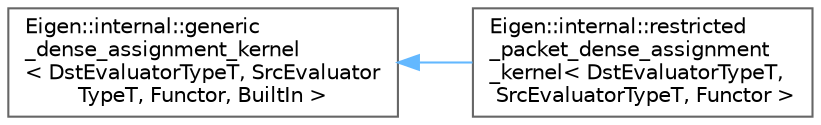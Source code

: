 digraph "Graphical Class Hierarchy"
{
 // LATEX_PDF_SIZE
  bgcolor="transparent";
  edge [fontname=Helvetica,fontsize=10,labelfontname=Helvetica,labelfontsize=10];
  node [fontname=Helvetica,fontsize=10,shape=box,height=0.2,width=0.4];
  rankdir="LR";
  Node0 [id="Node000000",label="Eigen::internal::generic\l_dense_assignment_kernel\l\< DstEvaluatorTypeT, SrcEvaluator\lTypeT, Functor, BuiltIn \>",height=0.2,width=0.4,color="grey40", fillcolor="white", style="filled",URL="$classEigen_1_1internal_1_1generic__dense__assignment__kernel.html",tooltip=" "];
  Node0 -> Node1 [id="edge847_Node000000_Node000001",dir="back",color="steelblue1",style="solid",tooltip=" "];
  Node1 [id="Node000001",label="Eigen::internal::restricted\l_packet_dense_assignment\l_kernel\< DstEvaluatorTypeT,\l SrcEvaluatorTypeT, Functor \>",height=0.2,width=0.4,color="grey40", fillcolor="white", style="filled",URL="$classEigen_1_1internal_1_1restricted__packet__dense__assignment__kernel.html",tooltip=" "];
}
